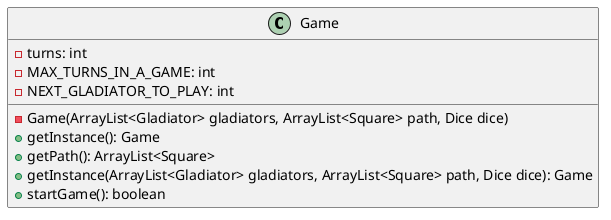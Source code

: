 @startuml
class Game {
    -turns: int
    -MAX_TURNS_IN_A_GAME: int
    -NEXT_GLADIATOR_TO_PLAY: int
    -Game(ArrayList<Gladiator> gladiators, ArrayList<Square> path, Dice dice)
    +getInstance(): Game
    +getPath(): ArrayList<Square>
    +getInstance(ArrayList<Gladiator> gladiators, ArrayList<Square> path, Dice dice): Game
    +startGame(): boolean
}
@enduml